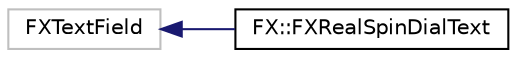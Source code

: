 digraph "Graphical Class Hierarchy"
{
  edge [fontname="Helvetica",fontsize="10",labelfontname="Helvetica",labelfontsize="10"];
  node [fontname="Helvetica",fontsize="10",shape=record];
  rankdir="LR";
  Node1072 [label="FXTextField",height=0.2,width=0.4,color="grey75", fillcolor="white", style="filled"];
  Node1072 -> Node0 [dir="back",color="midnightblue",fontsize="10",style="solid",fontname="Helvetica"];
  Node0 [label="FX::FXRealSpinDialText",height=0.2,width=0.4,color="black", fillcolor="white", style="filled",URL="$db/d1b/class_f_x_1_1_f_x_real_spin_dial_text.html"];
}
